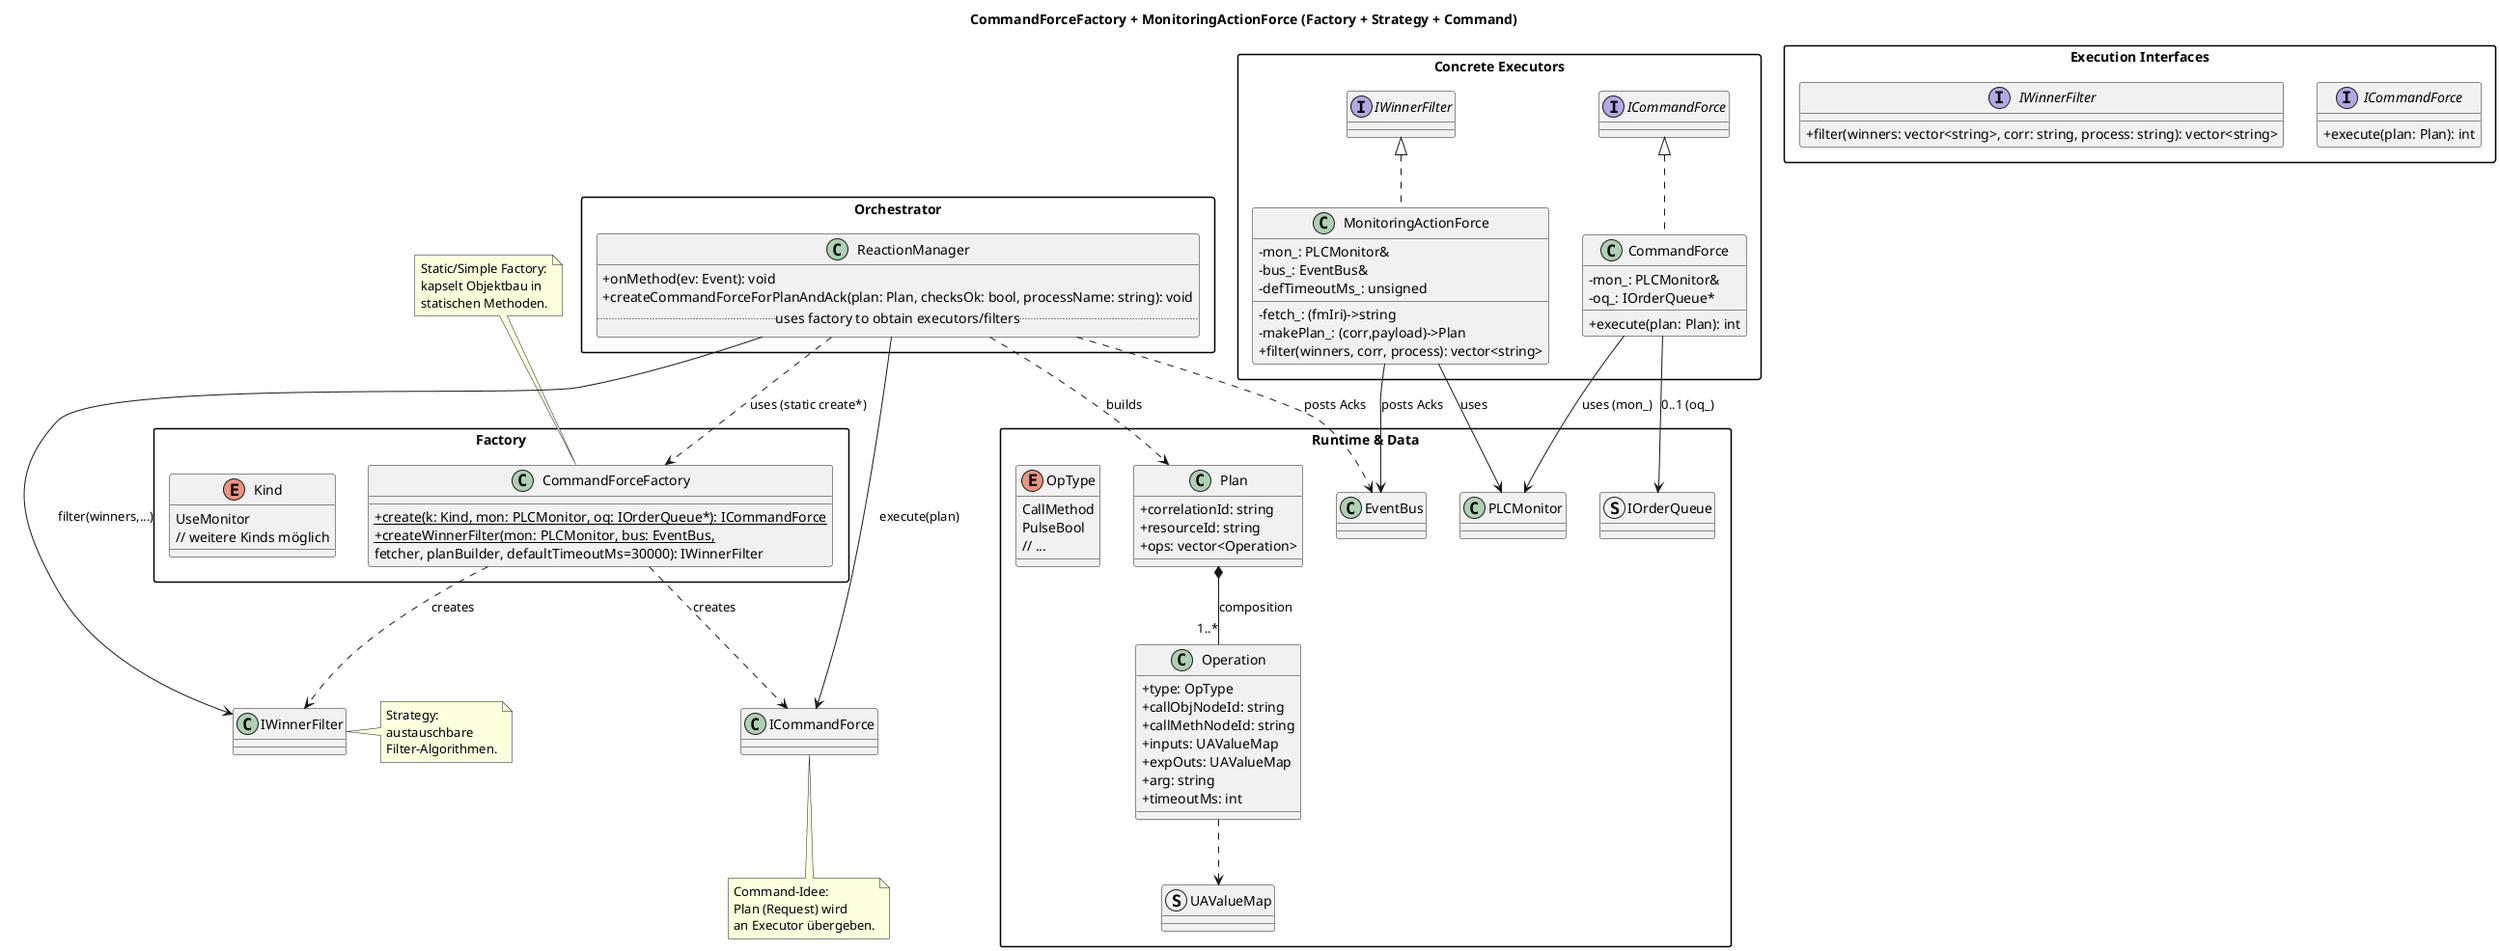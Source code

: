 @startuml FactoryPattern
skinparam packageStyle rectangle
skinparam classAttributeIconSize 0
title CommandForceFactory + MonitoringActionForce (Factory + Strategy + Command)

package "Execution Interfaces" {
  interface ICommandForce {
    +execute(plan: Plan): int
  }

  interface IWinnerFilter {
    +filter(winners: vector<string>, corr: string, process: string): vector<string>
  }
}

package "Concrete Executors" {
  class CommandForce implements ICommandForce {
    - mon_: PLCMonitor&
    - oq_: IOrderQueue*
    + execute(plan: Plan): int
  }

  class MonitoringActionForce implements IWinnerFilter {
    - mon_: PLCMonitor&
    - bus_: EventBus&
    - fetch_: (fmIri)->string
    - makePlan_: (corr,payload)->Plan
    - defTimeoutMs_: unsigned
    + filter(winners, corr, process): vector<string>
  }
}

package "Factory" {
  class CommandForceFactory {
    {static} + create(k: Kind, mon: PLCMonitor, oq: IOrderQueue*): ICommandForce
    {static} + createWinnerFilter(mon: PLCMonitor, bus: EventBus,
                   fetcher, planBuilder, defaultTimeoutMs=30000): IWinnerFilter
  }

  enum Kind {
    UseMonitor
    // weitere Kinds möglich
  }
}

package "Orchestrator" {
  class ReactionManager {
    + onMethod(ev: Event): void
    + createCommandForceForPlanAndAck(plan: Plan, checksOk: bool, processName: string): void
    ..uses factory to obtain executors/filters..
  }
}

package "Runtime & Data" {
  class PLCMonitor
  class EventBus
  struct IOrderQueue
  class Plan {
    + correlationId: string
    + resourceId: string
    + ops: vector<Operation>
  }
  class Operation {
    + type: OpType
    + callObjNodeId: string
    + callMethNodeId: string
    + inputs: UAValueMap
    + expOuts: UAValueMap
    + arg: string
    + timeoutMs: int
  }
  struct UAValueMap
  enum OpType {
    CallMethod
    PulseBool
    // ...
  }
}

' --- Relations ---
ReactionManager ..> CommandForceFactory : uses (static create*)
CommandForceFactory ..> ICommandForce : creates
CommandForceFactory ..> IWinnerFilter : creates

ReactionManager --> ICommandForce : execute(plan)
ReactionManager --> IWinnerFilter : filter(winners,...)

CommandForce --> PLCMonitor : uses (mon_)
CommandForce --> IOrderQueue : 0..1 (oq_)
MonitoringActionForce --> PLCMonitor : uses
MonitoringActionForce --> EventBus : posts Acks

Plan *-- "1..*" Operation : composition
Operation ..> UAValueMap
ReactionManager ..> Plan : builds
ReactionManager ..> EventBus : posts Acks

note top of CommandForceFactory
  Static/Simple Factory:
  kapselt Objektbau in
  statischen Methoden.
end note

note right of IWinnerFilter
  Strategy:
  austauschbare
  Filter-Algorithmen.
end note

note bottom of ICommandForce
  Command-Idee:
  Plan (Request) wird
  an Executor übergeben.
end note
@enduml
